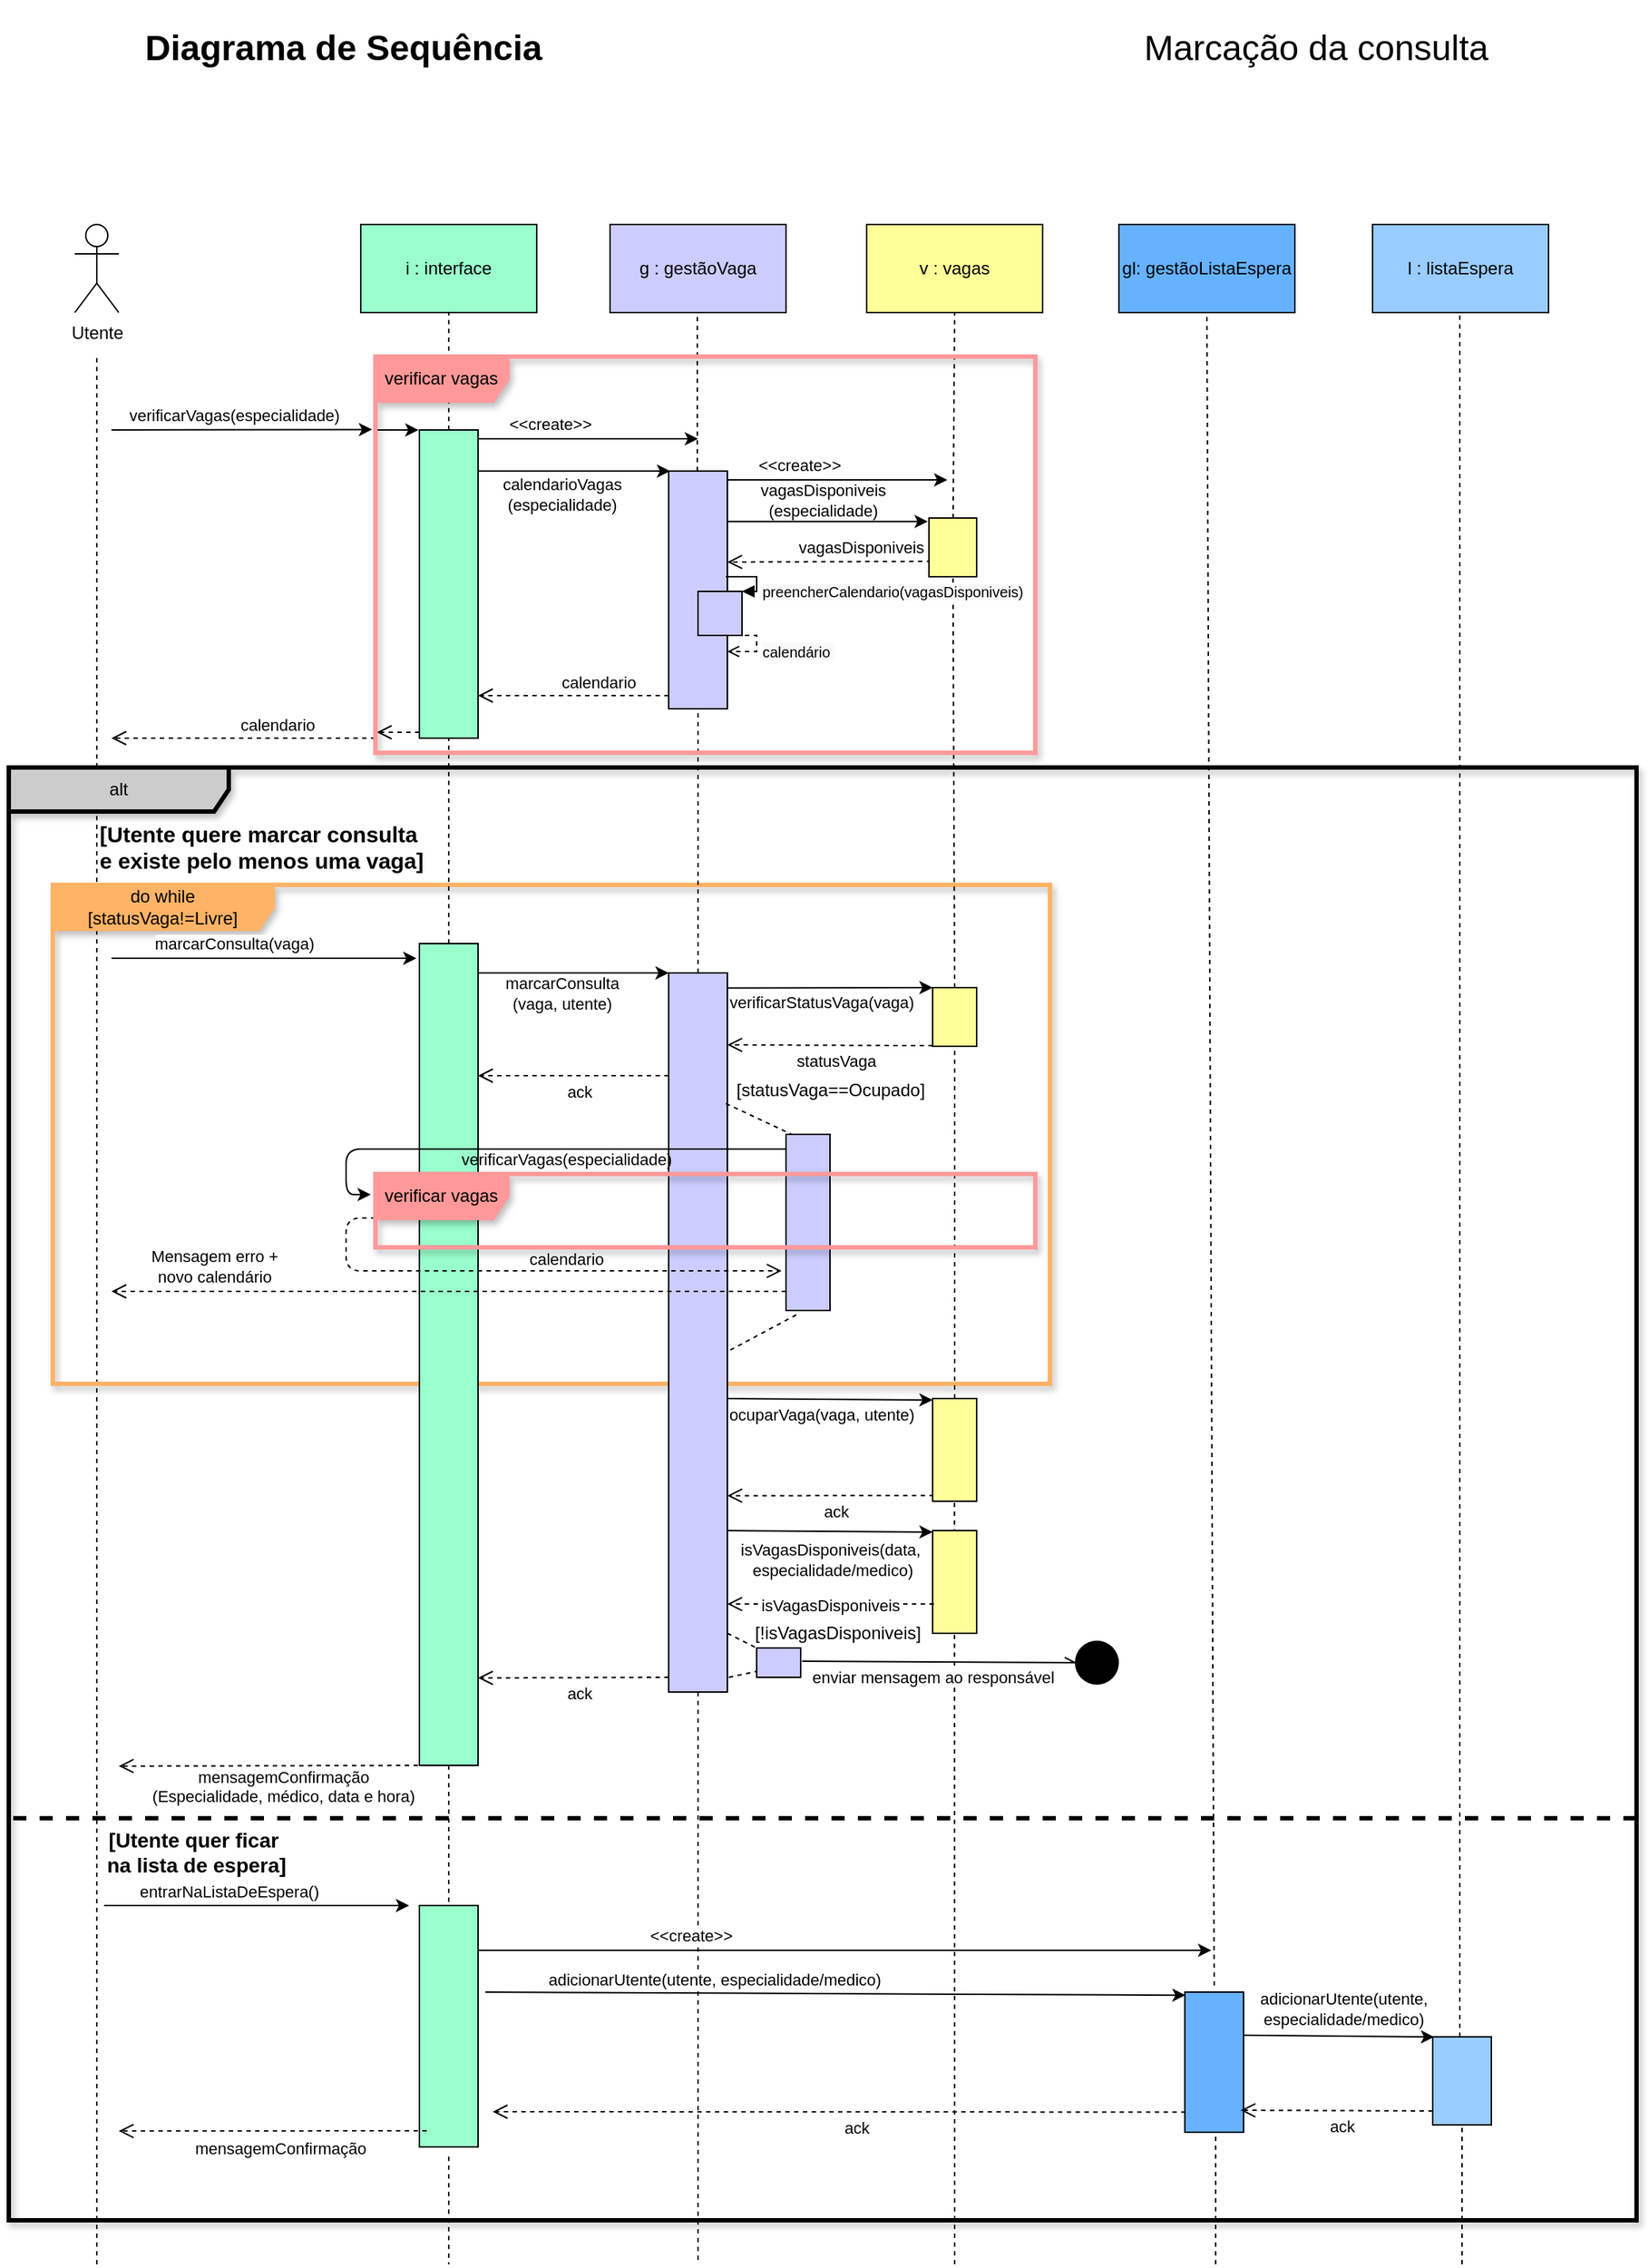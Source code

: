 <mxfile version="14.2.7" type="google"><diagram id="vN1vw33xEu35RX1wUXoC" name="Page-1"><mxGraphModel dx="868" dy="425" grid="1" gridSize="10" guides="1" tooltips="1" connect="1" arrows="1" fold="1" page="1" pageScale="1" pageWidth="1169" pageHeight="1654" math="0" shadow="0"><root><mxCell id="0"/><mxCell id="1" parent="0"/><mxCell id="idiGPf45BCZa7vGdppwN-7" value="" style="endArrow=none;dashed=1;html=1;" parent="1" edge="1"><mxGeometry width="50" height="50" relative="1" as="geometry"><mxPoint x="89" y="1600" as="sourcePoint"/><mxPoint x="89" y="300" as="targetPoint"/></mxGeometry></mxCell><mxCell id="idiGPf45BCZa7vGdppwN-3" value="alt&lt;br&gt;" style="shape=umlFrame;whiteSpace=wrap;html=1;width=150;height=30;strokeWidth=3;fillColor=#CCCCCC;shadow=1;" parent="1" vertex="1"><mxGeometry x="29" y="580" width="1110" height="990" as="geometry"/></mxCell><mxCell id="keW37SLNMPOeGoCwWkt--4" value="do while [statusVaga!=Livre]" style="shape=umlFrame;whiteSpace=wrap;html=1;width=150;height=30;strokeWidth=3;fillColor=#FFB366;strokeColor=#FFB366;shadow=1;" parent="1" vertex="1"><mxGeometry x="59" y="660" width="680" height="340" as="geometry"/></mxCell><mxCell id="UDaljoAohNbPDE7ZExzi-4" value="" style="endArrow=none;dashed=1;html=1;entryX=0.5;entryY=1;entryDx=0;entryDy=0;entryPerimeter=0;exitX=0.5;exitY=0;exitDx=0;exitDy=0;exitPerimeter=0;" parent="1" source="vzbmJocA6lJ-t-2-ID_y-26" target="Vd_24_t3rammypEubTkM-47" edge="1"><mxGeometry width="50" height="50" relative="1" as="geometry"><mxPoint x="684" y="740.16" as="sourcePoint"/><mxPoint x="682.847" y="540.16" as="targetPoint"/></mxGeometry></mxCell><mxCell id="SK1XBtVOcFE2fhHlzZhy-6" value="" style="endArrow=none;dashed=1;html=1;entryX=0.5;entryY=1;entryDx=0;entryDy=0;" parent="1" source="Vd_24_t3rammypEubTkM-41" target="Vd_24_t3rammypEubTkM-9" edge="1"><mxGeometry width="50" height="50" relative="1" as="geometry"><mxPoint x="329" y="760" as="sourcePoint"/><mxPoint x="249" y="270" as="targetPoint"/><Array as="points"/></mxGeometry></mxCell><mxCell id="Vd_24_t3rammypEubTkM-18" value="" style="endArrow=none;dashed=1;html=1;entryX=0.5;entryY=1;entryDx=0;entryDy=0;" parent="1" source="Vd_24_t3rammypEubTkM-45" target="Vd_24_t3rammypEubTkM-12" edge="1"><mxGeometry width="50" height="50" relative="1" as="geometry"><mxPoint x="499" y="750" as="sourcePoint"/><mxPoint x="418.5" y="270" as="targetPoint"/></mxGeometry></mxCell><mxCell id="vzbmJocA6lJ-t-2-ID_y-1" value="" style="endArrow=none;dashed=1;html=1;entryX=0.503;entryY=1.004;entryDx=0;entryDy=0;entryPerimeter=0;exitX=0.5;exitY=0.004;exitDx=0;exitDy=0;exitPerimeter=0;" parent="1" source="Vd_24_t3rammypEubTkM-47" target="Vd_24_t3rammypEubTkM-23" edge="1"><mxGeometry width="50" height="50" relative="1" as="geometry"><mxPoint x="769" y="630" as="sourcePoint"/><mxPoint x="839" y="510" as="targetPoint"/></mxGeometry></mxCell><mxCell id="SK1XBtVOcFE2fhHlzZhy-5" value="" style="endArrow=none;dashed=1;html=1;exitX=0.506;exitY=0.002;exitDx=0;exitDy=0;exitPerimeter=0;entryX=0.5;entryY=1;entryDx=0;entryDy=0;" parent="1" source="Vd_24_t3rammypEubTkM-23" target="Vd_24_t3rammypEubTkM-7" edge="1"><mxGeometry width="50" height="50" relative="1" as="geometry"><mxPoint x="668.5" y="742" as="sourcePoint"/><mxPoint x="709" y="280" as="targetPoint"/></mxGeometry></mxCell><mxCell id="SK1XBtVOcFE2fhHlzZhy-4" value="" style="endArrow=none;dashed=1;html=1;entryX=0.5;entryY=1;entryDx=0;entryDy=0;" parent="1" source="Vd_24_t3rammypEubTkM-12" edge="1"><mxGeometry width="50" height="50" relative="1" as="geometry"><mxPoint x="498.5" y="742" as="sourcePoint"/><mxPoint x="498.5" y="270" as="targetPoint"/></mxGeometry></mxCell><mxCell id="SK1XBtVOcFE2fhHlzZhy-2" value="" style="endArrow=none;dashed=1;html=1;entryX=0.5;entryY=1;entryDx=0;entryDy=0;exitX=0.5;exitY=0;exitDx=0;exitDy=0;exitPerimeter=0;" parent="1" source="Vd_24_t3rammypEubTkM-9" target="Vd_24_t3rammypEubTkM-3" edge="1"><mxGeometry width="50" height="50" relative="1" as="geometry"><mxPoint x="329" y="742" as="sourcePoint"/><mxPoint x="479" y="270" as="targetPoint"/><Array as="points"/></mxGeometry></mxCell><mxCell id="XP0uByVG4Mt8wOg__go--13" value="[!isVagasDisponiveis]" style="text;html=1;align=center;verticalAlign=middle;resizable=0;points=[];autosize=1;" parent="1" vertex="1"><mxGeometry x="529" y="1160" width="130" height="20" as="geometry"/></mxCell><mxCell id="Vd_24_t3rammypEubTkM-46" value="" style="endArrow=none;dashed=1;html=1;" parent="1" source="Vd_24_t3rammypEubTkM-45" edge="1"><mxGeometry width="50" height="50" relative="1" as="geometry"><mxPoint x="779" y="1021.667" as="sourcePoint"/><mxPoint x="499" y="1600" as="targetPoint"/></mxGeometry></mxCell><mxCell id="Vd_24_t3rammypEubTkM-42" value="" style="endArrow=none;dashed=1;html=1;exitX=0.5;exitY=1.04;exitDx=0;exitDy=0;exitPerimeter=0;" parent="1" source="UDaljoAohNbPDE7ZExzi-18" edge="1"><mxGeometry width="50" height="50" relative="1" as="geometry"><mxPoint x="329" y="660" as="sourcePoint"/><mxPoint x="329" y="1600" as="targetPoint"/><Array as="points"/></mxGeometry></mxCell><mxCell id="Vd_24_t3rammypEubTkM-48" value="" style="endArrow=none;dashed=1;html=1;entryX=0.5;entryY=1;entryDx=0;entryDy=0;" parent="1" target="Vd_24_t3rammypEubTkM-47" edge="1"><mxGeometry width="50" height="50" relative="1" as="geometry"><mxPoint x="674" y="740" as="sourcePoint"/><mxPoint x="668.5" y="-180" as="targetPoint"/></mxGeometry></mxCell><mxCell id="Vd_24_t3rammypEubTkM-2" value="g : gestãoVaga" style="rounded=0;whiteSpace=wrap;html=1;fillColor=#CCCCFF;" parent="1" vertex="1"><mxGeometry x="439" y="210" width="120" height="60" as="geometry"/></mxCell><mxCell id="Vd_24_t3rammypEubTkM-3" value="i : interface" style="rounded=0;whiteSpace=wrap;html=1;fillColor=#99FFCC;" parent="1" vertex="1"><mxGeometry x="269" y="210" width="120" height="60" as="geometry"/></mxCell><mxCell id="Vd_24_t3rammypEubTkM-4" value="Utente" style="shape=umlActor;verticalLabelPosition=bottom;verticalAlign=top;html=1;outlineConnect=0;" parent="1" vertex="1"><mxGeometry x="74" y="210" width="30" height="60" as="geometry"/></mxCell><mxCell id="Vd_24_t3rammypEubTkM-7" value="v : vagas" style="rounded=0;whiteSpace=wrap;html=1;fillColor=#FFFF99;" parent="1" vertex="1"><mxGeometry x="614" y="210" width="120" height="60" as="geometry"/></mxCell><mxCell id="Vd_24_t3rammypEubTkM-8" value="" style="endArrow=classic;html=1;entryX=-0.005;entryY=0.184;entryDx=0;entryDy=0;entryPerimeter=0;" parent="1" target="vzbmJocA6lJ-t-2-ID_y-8" edge="1"><mxGeometry width="50" height="50" relative="1" as="geometry"><mxPoint x="99" y="350" as="sourcePoint"/><mxPoint x="279" y="350" as="targetPoint"/></mxGeometry></mxCell><mxCell id="Vd_24_t3rammypEubTkM-10" value="verificarVagas(especialidade)&amp;nbsp;" style="edgeLabel;html=1;align=center;verticalAlign=middle;resizable=0;points=[];" parent="Vd_24_t3rammypEubTkM-8" vertex="1" connectable="0"><mxGeometry x="-0.45" y="-2" relative="1" as="geometry"><mxPoint x="36" y="-12" as="offset"/></mxGeometry></mxCell><mxCell id="Vd_24_t3rammypEubTkM-9" value="" style="html=1;points=[];perimeter=orthogonalPerimeter;fillColor=#99FFCC;" parent="1" vertex="1"><mxGeometry x="309" y="350" width="40" height="210" as="geometry"/></mxCell><mxCell id="Vd_24_t3rammypEubTkM-16" value="" style="endArrow=classic;html=1;" parent="1" edge="1"><mxGeometry width="50" height="50" relative="1" as="geometry"><mxPoint x="349" y="356" as="sourcePoint"/><mxPoint x="499" y="356" as="targetPoint"/><Array as="points"/></mxGeometry></mxCell><mxCell id="Vd_24_t3rammypEubTkM-17" value="&amp;lt;&amp;lt;create&amp;gt;&amp;gt;" style="edgeLabel;html=1;align=center;verticalAlign=middle;resizable=0;points=[];" parent="Vd_24_t3rammypEubTkM-16" vertex="1" connectable="0"><mxGeometry x="-0.45" y="-2" relative="1" as="geometry"><mxPoint x="7" y="-12" as="offset"/></mxGeometry></mxCell><mxCell id="Vd_24_t3rammypEubTkM-12" value="" style="html=1;points=[];perimeter=orthogonalPerimeter;fillColor=#CCCCFF;" parent="1" vertex="1"><mxGeometry x="479" y="378" width="40" height="162" as="geometry"/></mxCell><mxCell id="Vd_24_t3rammypEubTkM-19" value="" style="endArrow=classic;html=1;" parent="1" edge="1"><mxGeometry width="50" height="50" relative="1" as="geometry"><mxPoint x="519" y="384" as="sourcePoint"/><mxPoint x="669" y="384" as="targetPoint"/><Array as="points"/></mxGeometry></mxCell><mxCell id="Vd_24_t3rammypEubTkM-20" value="&amp;lt;&amp;lt;create&amp;gt;&amp;gt;" style="edgeLabel;html=1;align=center;verticalAlign=middle;resizable=0;points=[];" parent="Vd_24_t3rammypEubTkM-19" vertex="1" connectable="0"><mxGeometry x="-0.45" y="-2" relative="1" as="geometry"><mxPoint x="7" y="-12" as="offset"/></mxGeometry></mxCell><mxCell id="Vd_24_t3rammypEubTkM-21" value="" style="endArrow=classic;html=1;entryX=0.5;entryY=0;entryDx=0;entryDy=0;entryPerimeter=0;" parent="1" edge="1"><mxGeometry width="50" height="50" relative="1" as="geometry"><mxPoint x="349" y="378" as="sourcePoint"/><mxPoint x="480" y="378" as="targetPoint"/><Array as="points"/></mxGeometry></mxCell><mxCell id="Vd_24_t3rammypEubTkM-22" value="calendarioVagas&lt;br&gt;(especialidade)" style="edgeLabel;html=1;align=center;verticalAlign=middle;resizable=0;points=[];" parent="Vd_24_t3rammypEubTkM-21" vertex="1" connectable="0"><mxGeometry x="0.437" y="1" relative="1" as="geometry"><mxPoint x="-37" y="17" as="offset"/></mxGeometry></mxCell><mxCell id="Vd_24_t3rammypEubTkM-24" value="" style="endArrow=classic;html=1;entryX=-0.026;entryY=0.06;entryDx=0;entryDy=0;entryPerimeter=0;" parent="1" source="Vd_24_t3rammypEubTkM-12" target="Vd_24_t3rammypEubTkM-23" edge="1"><mxGeometry width="50" height="50" relative="1" as="geometry"><mxPoint x="529" y="410" as="sourcePoint"/><mxPoint x="664" y="410" as="targetPoint"/><Array as="points"/></mxGeometry></mxCell><mxCell id="Vd_24_t3rammypEubTkM-25" value="vagasDisponiveis&lt;br&gt;(especialidade)" style="edgeLabel;html=1;align=center;verticalAlign=middle;resizable=0;points=[];labelBackgroundColor=none;" parent="Vd_24_t3rammypEubTkM-24" vertex="1" connectable="0"><mxGeometry x="0.437" y="1" relative="1" as="geometry"><mxPoint x="-33" y="-13.4" as="offset"/></mxGeometry></mxCell><mxCell id="Vd_24_t3rammypEubTkM-26" value="" style="html=1;verticalAlign=bottom;endArrow=open;dashed=1;endSize=8;" parent="1" edge="1"><mxGeometry relative="1" as="geometry"><mxPoint x="664" y="439.5" as="sourcePoint"/><mxPoint x="519" y="440" as="targetPoint"/></mxGeometry></mxCell><mxCell id="Vd_24_t3rammypEubTkM-27" value="vagasDisponiveis" style="edgeLabel;html=1;align=center;verticalAlign=middle;resizable=0;points=[];" parent="Vd_24_t3rammypEubTkM-26" vertex="1" connectable="0"><mxGeometry x="-0.253" y="1" relative="1" as="geometry"><mxPoint y="-10.69" as="offset"/></mxGeometry></mxCell><mxCell id="Vd_24_t3rammypEubTkM-32" value="" style="html=1;points=[];perimeter=orthogonalPerimeter;fillColor=#CCCCFF;" parent="1" vertex="1"><mxGeometry x="499" y="460" width="30" height="30" as="geometry"/></mxCell><mxCell id="Vd_24_t3rammypEubTkM-33" value="&lt;span style=&quot;font-size: 10px ; text-align: center ; background-color: rgb(248 , 249 , 250)&quot;&gt;preencherCalendario(vagasDisponiveis)&lt;/span&gt;" style="edgeStyle=orthogonalEdgeStyle;html=1;align=left;spacingLeft=2;endArrow=block;rounded=0;entryX=1;entryY=0;" parent="1" target="Vd_24_t3rammypEubTkM-32" edge="1"><mxGeometry x="0.512" relative="1" as="geometry"><mxPoint x="518" y="450" as="sourcePoint"/><Array as="points"><mxPoint x="539" y="450"/><mxPoint x="539" y="460"/></Array><mxPoint as="offset"/></mxGeometry></mxCell><mxCell id="Vd_24_t3rammypEubTkM-34" value="" style="html=1;verticalAlign=bottom;endArrow=open;dashed=1;endSize=8;" parent="1" edge="1"><mxGeometry relative="1" as="geometry"><mxPoint x="479" y="531" as="sourcePoint"/><mxPoint x="349" y="531" as="targetPoint"/></mxGeometry></mxCell><mxCell id="Vd_24_t3rammypEubTkM-35" value="calendario" style="edgeLabel;html=1;align=center;verticalAlign=middle;resizable=0;points=[];" parent="Vd_24_t3rammypEubTkM-34" vertex="1" connectable="0"><mxGeometry x="-0.253" y="1" relative="1" as="geometry"><mxPoint y="-10.69" as="offset"/></mxGeometry></mxCell><mxCell id="Vd_24_t3rammypEubTkM-37" value="" style="html=1;verticalAlign=bottom;endArrow=open;dashed=1;endSize=8;" parent="1" edge="1"><mxGeometry relative="1" as="geometry"><mxPoint x="279" y="560" as="sourcePoint"/><mxPoint x="99" y="560" as="targetPoint"/></mxGeometry></mxCell><mxCell id="Vd_24_t3rammypEubTkM-38" value="calendario" style="edgeLabel;html=1;align=center;verticalAlign=middle;resizable=0;points=[];" parent="Vd_24_t3rammypEubTkM-37" vertex="1" connectable="0"><mxGeometry x="-0.253" y="1" relative="1" as="geometry"><mxPoint y="-10.69" as="offset"/></mxGeometry></mxCell><mxCell id="Vd_24_t3rammypEubTkM-39" value="" style="endArrow=classic;html=1;" parent="1" edge="1"><mxGeometry width="50" height="50" relative="1" as="geometry"><mxPoint x="99" y="710" as="sourcePoint"/><mxPoint x="307" y="710" as="targetPoint"/></mxGeometry></mxCell><mxCell id="Vd_24_t3rammypEubTkM-40" value="marcarConsulta(vaga)&amp;nbsp;" style="edgeLabel;html=1;align=center;verticalAlign=middle;resizable=0;points=[];" parent="Vd_24_t3rammypEubTkM-39" vertex="1" connectable="0"><mxGeometry x="-0.45" y="-2" relative="1" as="geometry"><mxPoint x="28" y="-12" as="offset"/></mxGeometry></mxCell><mxCell id="Vd_24_t3rammypEubTkM-41" value="" style="html=1;points=[];perimeter=orthogonalPerimeter;fillColor=#99FFCC;" parent="1" vertex="1"><mxGeometry x="309" y="700" width="40" height="560" as="geometry"/></mxCell><mxCell id="Vd_24_t3rammypEubTkM-43" value="" style="endArrow=classic;html=1;exitX=1;exitY=0.136;exitDx=0;exitDy=0;exitPerimeter=0;" parent="1" edge="1"><mxGeometry width="50" height="50" relative="1" as="geometry"><mxPoint x="349" y="720" as="sourcePoint"/><mxPoint x="479" y="720" as="targetPoint"/><Array as="points"/></mxGeometry></mxCell><mxCell id="Vd_24_t3rammypEubTkM-44" value="marcarConsulta&lt;br&gt;(vaga, utente)" style="edgeLabel;html=1;align=center;verticalAlign=middle;resizable=0;points=[];labelBackgroundColor=none;" parent="Vd_24_t3rammypEubTkM-43" vertex="1" connectable="0"><mxGeometry x="0.437" y="1" relative="1" as="geometry"><mxPoint x="-37" y="15" as="offset"/></mxGeometry></mxCell><mxCell id="Vd_24_t3rammypEubTkM-45" value="" style="html=1;points=[];perimeter=orthogonalPerimeter;fillColor=#CCCCFF;" parent="1" vertex="1"><mxGeometry x="479" y="720" width="40" height="490" as="geometry"/></mxCell><mxCell id="Vd_24_t3rammypEubTkM-47" value="" style="html=1;points=[];perimeter=orthogonalPerimeter;fillColor=#FFFF99;" parent="1" vertex="1"><mxGeometry x="659" y="730" width="30" height="40" as="geometry"/></mxCell><mxCell id="Vd_24_t3rammypEubTkM-49" value="" style="endArrow=classic;html=1;" parent="1" edge="1"><mxGeometry width="50" height="50" relative="1" as="geometry"><mxPoint x="519" y="1010" as="sourcePoint"/><mxPoint x="659" y="1011" as="targetPoint"/><Array as="points"/></mxGeometry></mxCell><mxCell id="Vd_24_t3rammypEubTkM-50" value="ocuparVaga(vaga, utente)" style="edgeLabel;html=1;align=center;verticalAlign=middle;resizable=0;points=[];" parent="Vd_24_t3rammypEubTkM-49" vertex="1" connectable="0"><mxGeometry x="0.437" y="1" relative="1" as="geometry"><mxPoint x="-37" y="11" as="offset"/></mxGeometry></mxCell><mxCell id="Vd_24_t3rammypEubTkM-51" value="ack" style="html=1;verticalAlign=bottom;endArrow=open;dashed=1;endSize=8;entryX=1;entryY=0.843;entryDx=0;entryDy=0;entryPerimeter=0;exitX=0.028;exitY=0.945;exitDx=0;exitDy=0;exitPerimeter=0;" parent="1" source="vzbmJocA6lJ-t-2-ID_y-26" edge="1"><mxGeometry x="-0.052" y="20" relative="1" as="geometry"><mxPoint x="649" y="1076" as="sourcePoint"/><mxPoint x="519" y="1076.21" as="targetPoint"/><mxPoint as="offset"/></mxGeometry></mxCell><mxCell id="Vd_24_t3rammypEubTkM-52" value="ack" style="html=1;verticalAlign=bottom;endArrow=open;dashed=1;endSize=8;" parent="1" edge="1"><mxGeometry x="-0.052" y="20" relative="1" as="geometry"><mxPoint x="479" y="790" as="sourcePoint"/><mxPoint x="349" y="790" as="targetPoint"/><mxPoint as="offset"/></mxGeometry></mxCell><mxCell id="Vd_24_t3rammypEubTkM-53" value="mensagemConfirmação&lt;br&gt;(Especialidade, médico, data e hora)" style="html=1;verticalAlign=bottom;endArrow=open;dashed=1;endSize=8;exitX=0;exitY=0.929;exitDx=0;exitDy=0;exitPerimeter=0;" parent="1" edge="1"><mxGeometry x="-0.067" y="30" relative="1" as="geometry"><mxPoint x="314" y="1260" as="sourcePoint"/><mxPoint x="104" y="1260.5" as="targetPoint"/><mxPoint as="offset"/></mxGeometry></mxCell><mxCell id="Vd_24_t3rammypEubTkM-54" value="" style="endArrow=classic;html=1;exitX=1.004;exitY=0.021;exitDx=0;exitDy=0;exitPerimeter=0;strokeWidth=1;" parent="1" source="Vd_24_t3rammypEubTkM-45" edge="1"><mxGeometry width="50" height="50" relative="1" as="geometry"><mxPoint x="529" y="741" as="sourcePoint"/><mxPoint x="659" y="730" as="targetPoint"/><Array as="points"/></mxGeometry></mxCell><mxCell id="Vd_24_t3rammypEubTkM-55" value="verificarStatusVaga(vaga)" style="edgeLabel;html=1;align=center;verticalAlign=middle;resizable=0;points=[];" parent="Vd_24_t3rammypEubTkM-54" vertex="1" connectable="0"><mxGeometry x="0.437" y="1" relative="1" as="geometry"><mxPoint x="-37" y="11" as="offset"/></mxGeometry></mxCell><mxCell id="Vd_24_t3rammypEubTkM-56" value="statusVaga" style="html=1;verticalAlign=bottom;endArrow=open;dashed=1;endSize=8;exitX=0.005;exitY=0.989;exitDx=0;exitDy=0;exitPerimeter=0;" parent="1" source="Vd_24_t3rammypEubTkM-47" edge="1"><mxGeometry x="-0.052" y="20" relative="1" as="geometry"><mxPoint x="664" y="769.41" as="sourcePoint"/><mxPoint x="519" y="769" as="targetPoint"/><mxPoint as="offset"/></mxGeometry></mxCell><mxCell id="Vd_24_t3rammypEubTkM-23" value="" style="html=1;points=[];perimeter=orthogonalPerimeter;fillColor=#FFFF99;" parent="1" vertex="1"><mxGeometry x="656.5" y="410" width="32.5" height="40" as="geometry"/></mxCell><mxCell id="vzbmJocA6lJ-t-2-ID_y-2" value="" style="endArrow=none;dashed=1;html=1;exitX=-0.007;exitY=0.95;exitDx=0;exitDy=0;exitPerimeter=0;entryX=0.398;entryY=0.031;entryDx=0;entryDy=0;entryPerimeter=0;" parent="1" source="vzbmJocA6lJ-t-2-ID_y-3" target="vzbmJocA6lJ-t-2-ID_y-4" edge="1"><mxGeometry width="50" height="50" relative="1" as="geometry"><mxPoint x="309" y="950" as="sourcePoint"/><mxPoint x="539" y="820" as="targetPoint"/></mxGeometry></mxCell><mxCell id="vzbmJocA6lJ-t-2-ID_y-3" value="[statusVaga==Ocupado]" style="text;html=1;align=center;verticalAlign=middle;resizable=0;points=[];autosize=1;" parent="1" vertex="1"><mxGeometry x="519" y="790" width="140" height="20" as="geometry"/></mxCell><mxCell id="vzbmJocA6lJ-t-2-ID_y-4" value="" style="html=1;points=[];perimeter=orthogonalPerimeter;fillColor=#CCCCFF;" parent="1" vertex="1"><mxGeometry x="559" y="830" width="30" height="120" as="geometry"/></mxCell><mxCell id="vzbmJocA6lJ-t-2-ID_y-7" value="" style="endArrow=none;html=1;entryX=0.033;entryY=0.243;entryDx=0;entryDy=0;entryPerimeter=0;startArrow=classic;startFill=1;exitX=-0.007;exitY=0.28;exitDx=0;exitDy=0;exitPerimeter=0;" parent="1" source="keW37SLNMPOeGoCwWkt--2" edge="1"><mxGeometry width="50" height="50" relative="1" as="geometry"><mxPoint x="259" y="867" as="sourcePoint"/><mxPoint x="559" y="840.04" as="targetPoint"/><Array as="points"><mxPoint x="259" y="871"/><mxPoint x="259" y="840"/></Array></mxGeometry></mxCell><mxCell id="vzbmJocA6lJ-t-2-ID_y-10" value="verificarVagas(especialidade)" style="edgeLabel;html=1;align=center;verticalAlign=middle;resizable=0;points=[];labelBackgroundColor=none;" parent="vzbmJocA6lJ-t-2-ID_y-7" vertex="1" connectable="0"><mxGeometry x="-0.604" relative="1" as="geometry"><mxPoint x="128.8" y="7" as="offset"/></mxGeometry></mxCell><mxCell id="vzbmJocA6lJ-t-2-ID_y-26" value="" style="html=1;points=[];perimeter=orthogonalPerimeter;fillColor=#FFFF99;" parent="1" vertex="1"><mxGeometry x="659" y="1010" width="30" height="70" as="geometry"/></mxCell><mxCell id="vzbmJocA6lJ-t-2-ID_y-27" value="" style="endArrow=none;dashed=1;html=1;exitX=1.05;exitY=0.617;exitDx=0;exitDy=0;exitPerimeter=0;entryX=0.233;entryY=1.025;entryDx=0;entryDy=0;entryPerimeter=0;" parent="1" target="vzbmJocA6lJ-t-2-ID_y-4" edge="1"><mxGeometry width="50" height="50" relative="1" as="geometry"><mxPoint x="521" y="976.99" as="sourcePoint"/><mxPoint x="568" y="947" as="targetPoint"/></mxGeometry></mxCell><mxCell id="vzbmJocA6lJ-t-2-ID_y-28" value="" style="html=1;verticalAlign=bottom;endArrow=open;dashed=1;endSize=8;entryX=-0.1;entryY=0.829;entryDx=0;entryDy=0;entryPerimeter=0;" parent="1" edge="1"><mxGeometry relative="1" as="geometry"><mxPoint x="279" y="887" as="sourcePoint"/><mxPoint x="556" y="923.06" as="targetPoint"/><Array as="points"><mxPoint x="259" y="887"/><mxPoint x="259" y="923"/></Array></mxGeometry></mxCell><mxCell id="vzbmJocA6lJ-t-2-ID_y-29" value="calendario" style="edgeLabel;html=1;align=center;verticalAlign=middle;resizable=0;points=[];labelBackgroundColor=none;" parent="vzbmJocA6lJ-t-2-ID_y-28" vertex="1" connectable="0"><mxGeometry x="-0.253" y="1" relative="1" as="geometry"><mxPoint x="74.1" y="-7.69" as="offset"/></mxGeometry></mxCell><mxCell id="keW37SLNMPOeGoCwWkt--2" value="verificar vagas" style="shape=umlFrame;whiteSpace=wrap;html=1;width=90;height=30;fillColor=#FF9999;strokeColor=#FF9999;strokeWidth=3;shadow=1;" parent="1" vertex="1"><mxGeometry x="279" y="857" width="450" height="50" as="geometry"/></mxCell><mxCell id="keW37SLNMPOeGoCwWkt--11" value="" style="html=1;verticalAlign=bottom;endArrow=open;dashed=1;endSize=8;exitX=0;exitY=0.929;exitDx=0;exitDy=0;exitPerimeter=0;" parent="1" edge="1"><mxGeometry relative="1" as="geometry"><mxPoint x="559" y="937.06" as="sourcePoint"/><mxPoint x="99" y="937" as="targetPoint"/></mxGeometry></mxCell><mxCell id="keW37SLNMPOeGoCwWkt--12" value="Mensagem erro + &lt;br&gt;novo calendário" style="edgeLabel;html=1;align=center;verticalAlign=middle;resizable=0;points=[];" parent="keW37SLNMPOeGoCwWkt--11" connectable="0" vertex="1"><mxGeometry x="-0.253" y="1" relative="1" as="geometry"><mxPoint x="-218" y="-18.04" as="offset"/></mxGeometry></mxCell><mxCell id="vzbmJocA6lJ-t-2-ID_y-30" value="ack" style="html=1;verticalAlign=bottom;endArrow=open;dashed=1;endSize=8;entryX=1;entryY=0.843;entryDx=0;entryDy=0;entryPerimeter=0;" parent="1" edge="1"><mxGeometry x="-0.052" y="20" relative="1" as="geometry"><mxPoint x="479" y="1200" as="sourcePoint"/><mxPoint x="349" y="1200.41" as="targetPoint"/><mxPoint as="offset"/></mxGeometry></mxCell><mxCell id="keW37SLNMPOeGoCwWkt--19" value="&lt;span style=&quot;text-align: center ; background-color: rgb(248 , 249 , 250)&quot;&gt;&lt;span style=&quot;font-size: 10px&quot;&gt;calendário&amp;nbsp;&lt;/span&gt;&lt;/span&gt;" style="edgeStyle=orthogonalEdgeStyle;html=1;align=left;spacingLeft=2;endArrow=open;rounded=0;entryX=1;entryY=0.759;exitX=1.067;exitY=1;exitDx=0;exitDy=0;exitPerimeter=0;entryDx=0;entryDy=0;entryPerimeter=0;dashed=1;endFill=0;" parent="1" source="Vd_24_t3rammypEubTkM-32" target="Vd_24_t3rammypEubTkM-12" edge="1"><mxGeometry x="-0.028" relative="1" as="geometry"><mxPoint x="538" y="470" as="sourcePoint"/><Array as="points"><mxPoint x="539" y="490"/><mxPoint x="539" y="501"/></Array><mxPoint x="549" y="480" as="targetPoint"/><mxPoint as="offset"/></mxGeometry></mxCell><mxCell id="UDaljoAohNbPDE7ZExzi-1" value="" style="endArrow=classic;html=1;entryX=-0.016;entryY=0;entryDx=0;entryDy=0;entryPerimeter=0;" parent="1" target="Vd_24_t3rammypEubTkM-9" edge="1"><mxGeometry width="50" height="50" relative="1" as="geometry"><mxPoint x="279" y="350" as="sourcePoint"/><mxPoint x="289" y="400" as="targetPoint"/></mxGeometry></mxCell><mxCell id="UDaljoAohNbPDE7ZExzi-5" value="" style="endArrow=none;dashed=1;html=1;entryX=0.495;entryY=0.997;entryDx=0;entryDy=0;entryPerimeter=0;" parent="1" target="vzbmJocA6lJ-t-2-ID_y-26" edge="1"><mxGeometry width="50" height="50" relative="1" as="geometry"><mxPoint x="674" y="1600" as="sourcePoint"/><mxPoint x="684" y="700" as="targetPoint"/></mxGeometry></mxCell><mxCell id="UDaljoAohNbPDE7ZExzi-7" value="" style="html=1;verticalAlign=bottom;endArrow=open;dashed=1;endSize=8;" parent="1" edge="1"><mxGeometry relative="1" as="geometry"><mxPoint x="309" y="556" as="sourcePoint"/><mxPoint x="280" y="556" as="targetPoint"/></mxGeometry></mxCell><mxCell id="UDaljoAohNbPDE7ZExzi-9" value="&lt;span style=&quot;color: rgb(0 , 0 , 0) ; font-family: &amp;#34;helvetica&amp;#34; ; font-style: normal ; letter-spacing: normal ; text-align: center ; text-indent: 0px ; text-transform: none ; word-spacing: 0px ; background-color: rgb(255 , 255 , 255) ; display: inline ; float: none ; font-size: 15px&quot;&gt;&lt;b&gt;[Utente quere marcar consulta&lt;br&gt;e existe pelo menos uma vaga]&lt;/b&gt;&lt;/span&gt;" style="text;whiteSpace=wrap;html=1;" parent="1" vertex="1"><mxGeometry x="89" y="610" width="230" height="30" as="geometry"/></mxCell><mxCell id="UDaljoAohNbPDE7ZExzi-12" value="" style="endArrow=none;dashed=1;html=1;strokeWidth=3;" parent="1" edge="1"><mxGeometry width="50" height="50" relative="1" as="geometry"><mxPoint x="1139" y="1296" as="sourcePoint"/><mxPoint x="29" y="1296" as="targetPoint"/><Array as="points"/></mxGeometry></mxCell><mxCell id="UDaljoAohNbPDE7ZExzi-15" value="&lt;div style=&quot;text-align: center ; font-size: 14px&quot;&gt;&lt;font face=&quot;helvetica&quot; style=&quot;font-size: 14px&quot;&gt;&lt;span style=&quot;background-color: rgb(255 , 255 , 255)&quot;&gt;&lt;b&gt;[Utente quer ficar&amp;nbsp;&lt;/b&gt;&lt;/span&gt;&lt;/font&gt;&lt;/div&gt;&lt;div style=&quot;text-align: center ; font-size: 14px&quot;&gt;&lt;font style=&quot;font-size: 14px&quot;&gt;&lt;b&gt;&lt;font face=&quot;helvetica&quot; style=&quot;font-size: 14px&quot;&gt;&lt;span style=&quot;background-color: rgb(255 , 255 , 255)&quot;&gt;na&amp;nbsp;&lt;/span&gt;&lt;/font&gt;&lt;span style=&quot;background-color: rgb(255 , 255 , 255) ; font-family: &amp;#34;helvetica&amp;#34;&quot;&gt;lista de espera]&lt;/span&gt;&lt;/b&gt;&lt;/font&gt;&lt;/div&gt;" style="text;whiteSpace=wrap;html=1;" parent="1" vertex="1"><mxGeometry x="94" y="1295.5" width="230" height="30" as="geometry"/></mxCell><mxCell id="UDaljoAohNbPDE7ZExzi-16" value="" style="endArrow=classic;html=1;" parent="1" edge="1"><mxGeometry width="50" height="50" relative="1" as="geometry"><mxPoint x="94" y="1355.5" as="sourcePoint"/><mxPoint x="302" y="1355.5" as="targetPoint"/></mxGeometry></mxCell><mxCell id="UDaljoAohNbPDE7ZExzi-17" value="entrarNaListaDeEspera()" style="edgeLabel;html=1;align=center;verticalAlign=middle;resizable=0;points=[];" parent="UDaljoAohNbPDE7ZExzi-16" vertex="1" connectable="0"><mxGeometry x="-0.45" y="-2" relative="1" as="geometry"><mxPoint x="28" y="-12" as="offset"/></mxGeometry></mxCell><mxCell id="UDaljoAohNbPDE7ZExzi-18" value="" style="html=1;points=[];perimeter=orthogonalPerimeter;fillColor=#99FFCC;" parent="1" vertex="1"><mxGeometry x="309" y="1355.5" width="40" height="164.5" as="geometry"/></mxCell><mxCell id="UDaljoAohNbPDE7ZExzi-19" value="" style="endArrow=none;dashed=1;html=1;exitX=0.5;exitY=1;exitDx=0;exitDy=0;exitPerimeter=0;" parent="1" source="Vd_24_t3rammypEubTkM-41" edge="1"><mxGeometry width="50" height="50" relative="1" as="geometry"><mxPoint x="334" y="1265.93" as="sourcePoint"/><mxPoint x="329" y="1356" as="targetPoint"/><Array as="points"/></mxGeometry></mxCell><mxCell id="UDaljoAohNbPDE7ZExzi-24" value="" style="html=1;points=[];perimeter=orthogonalPerimeter;fillColor=#66B2FF;" parent="1" vertex="1"><mxGeometry x="831" y="1414.5" width="40" height="95.5" as="geometry"/></mxCell><mxCell id="UDaljoAohNbPDE7ZExzi-25" value="" style="endArrow=classic;html=1;" parent="1" source="UDaljoAohNbPDE7ZExzi-18" edge="1"><mxGeometry width="50" height="50" relative="1" as="geometry"><mxPoint x="354" y="1385.5" as="sourcePoint"/><mxPoint x="849" y="1386" as="targetPoint"/><Array as="points"/></mxGeometry></mxCell><mxCell id="UDaljoAohNbPDE7ZExzi-26" value="&amp;lt;&amp;lt;create&amp;gt;&amp;gt;" style="edgeLabel;html=1;align=center;verticalAlign=middle;resizable=0;points=[];" parent="UDaljoAohNbPDE7ZExzi-25" vertex="1" connectable="0"><mxGeometry x="-0.45" y="-2" relative="1" as="geometry"><mxPoint x="7" y="-12" as="offset"/></mxGeometry></mxCell><mxCell id="UDaljoAohNbPDE7ZExzi-27" value="" style="endArrow=classic;html=1;entryX=0.012;entryY=0.022;entryDx=0;entryDy=0;entryPerimeter=0;" parent="1" target="UDaljoAohNbPDE7ZExzi-24" edge="1"><mxGeometry width="50" height="50" relative="1" as="geometry"><mxPoint x="354" y="1414.5" as="sourcePoint"/><mxPoint x="484" y="1414.5" as="targetPoint"/><Array as="points"/></mxGeometry></mxCell><mxCell id="UDaljoAohNbPDE7ZExzi-28" value="adicionarUtente(utente, especialidade/medico)" style="edgeLabel;html=1;align=center;verticalAlign=middle;resizable=0;points=[];" parent="UDaljoAohNbPDE7ZExzi-27" vertex="1" connectable="0"><mxGeometry x="-0.45" y="-2" relative="1" as="geometry"><mxPoint x="24.17" y="-11" as="offset"/></mxGeometry></mxCell><mxCell id="UDaljoAohNbPDE7ZExzi-29" value="ack" style="html=1;verticalAlign=bottom;endArrow=open;dashed=1;endSize=8;exitX=0.012;exitY=0.856;exitDx=0;exitDy=0;exitPerimeter=0;" parent="1" source="UDaljoAohNbPDE7ZExzi-24" edge="1"><mxGeometry x="-0.052" y="20" relative="1" as="geometry"><mxPoint x="484" y="1465.5" as="sourcePoint"/><mxPoint x="359" y="1496" as="targetPoint"/><mxPoint as="offset"/></mxGeometry></mxCell><mxCell id="UDaljoAohNbPDE7ZExzi-30" value="mensagemConfirmação" style="html=1;verticalAlign=bottom;endArrow=open;dashed=1;endSize=8;" parent="1" edge="1"><mxGeometry x="-0.047" y="21" relative="1" as="geometry"><mxPoint x="314" y="1509" as="sourcePoint"/><mxPoint x="104" y="1509.17" as="targetPoint"/><mxPoint as="offset"/></mxGeometry></mxCell><mxCell id="UDaljoAohNbPDE7ZExzi-31" value="" style="endArrow=none;dashed=1;html=1;entryX=0.525;entryY=1;entryDx=0;entryDy=0;entryPerimeter=0;" parent="1" target="UDaljoAohNbPDE7ZExzi-24" edge="1"><mxGeometry width="50" height="50" relative="1" as="geometry"><mxPoint x="852" y="1600" as="sourcePoint"/><mxPoint x="851" y="1530" as="targetPoint"/></mxGeometry></mxCell><mxCell id="2JtT1uJAso0yRRqIWtF_-1" value="l : listaEspera" style="rounded=0;whiteSpace=wrap;html=1;fillColor=#99CCFF;" parent="1" vertex="1"><mxGeometry x="959" y="210" width="120" height="60" as="geometry"/></mxCell><mxCell id="2JtT1uJAso0yRRqIWtF_-2" value="" style="endArrow=none;dashed=1;html=1;entryX=0.5;entryY=1;entryDx=0;entryDy=0;" parent="1" target="2JtT1uJAso0yRRqIWtF_-3" edge="1"><mxGeometry width="50" height="50" relative="1" as="geometry"><mxPoint x="851" y="1410" as="sourcePoint"/><mxPoint x="846.53" y="269.92" as="targetPoint"/></mxGeometry></mxCell><mxCell id="2JtT1uJAso0yRRqIWtF_-3" value="gl: gestãoListaEspera" style="rounded=0;whiteSpace=wrap;html=1;fillColor=#66B2FF;" parent="1" vertex="1"><mxGeometry x="786" y="210" width="120" height="60" as="geometry"/></mxCell><mxCell id="2JtT1uJAso0yRRqIWtF_-4" value="" style="endArrow=none;dashed=1;html=1;entryX=0.5;entryY=1;entryDx=0;entryDy=0;" parent="1" source="XP0uByVG4Mt8wOg__go--3" edge="1"><mxGeometry width="50" height="50" relative="1" as="geometry"><mxPoint x="1018.97" y="1672.08" as="sourcePoint"/><mxPoint x="1018.5" y="270.0" as="targetPoint"/></mxGeometry></mxCell><mxCell id="XP0uByVG4Mt8wOg__go--1" value="" style="endArrow=classic;html=1;" parent="1" edge="1"><mxGeometry width="50" height="50" relative="1" as="geometry"><mxPoint x="871" y="1443.92" as="sourcePoint"/><mxPoint x="1001" y="1445.08" as="targetPoint"/><Array as="points"/></mxGeometry></mxCell><mxCell id="XP0uByVG4Mt8wOg__go--2" value="adicionarUtente(utente, &lt;br&gt;especialidade/medico)" style="edgeLabel;html=1;align=center;verticalAlign=middle;resizable=0;points=[];" parent="XP0uByVG4Mt8wOg__go--1" vertex="1" connectable="0"><mxGeometry x="-0.45" y="-2" relative="1" as="geometry"><mxPoint x="32.02" y="-20.74" as="offset"/></mxGeometry></mxCell><mxCell id="XP0uByVG4Mt8wOg__go--3" value="" style="html=1;points=[];perimeter=orthogonalPerimeter;fillColor=#99CCFF;" parent="1" vertex="1"><mxGeometry x="1000" y="1445" width="40" height="60" as="geometry"/></mxCell><mxCell id="XP0uByVG4Mt8wOg__go--4" value="" style="endArrow=none;dashed=1;html=1;entryX=0.5;entryY=1;entryDx=0;entryDy=0;" parent="1" target="XP0uByVG4Mt8wOg__go--3" edge="1"><mxGeometry width="50" height="50" relative="1" as="geometry"><mxPoint x="1020" y="1600" as="sourcePoint"/><mxPoint x="1018.5" y="270" as="targetPoint"/></mxGeometry></mxCell><mxCell id="XP0uByVG4Mt8wOg__go--5" value="ack" style="html=1;verticalAlign=bottom;endArrow=open;dashed=1;endSize=8;exitX=0.012;exitY=0.856;exitDx=0;exitDy=0;exitPerimeter=0;" parent="1" edge="1"><mxGeometry x="-0.052" y="20" relative="1" as="geometry"><mxPoint x="1000" y="1495.498" as="sourcePoint"/><mxPoint x="869" y="1495" as="targetPoint"/><mxPoint as="offset"/></mxGeometry></mxCell><mxCell id="XP0uByVG4Mt8wOg__go--7" value="" style="html=1;points=[];perimeter=orthogonalPerimeter;fillColor=#FFFF99;" parent="1" vertex="1"><mxGeometry x="659" y="1100" width="30" height="70" as="geometry"/></mxCell><mxCell id="XP0uByVG4Mt8wOg__go--8" value="" style="endArrow=classic;html=1;" parent="1" edge="1"><mxGeometry width="50" height="50" relative="1" as="geometry"><mxPoint x="519" y="1100" as="sourcePoint"/><mxPoint x="659" y="1101" as="targetPoint"/><Array as="points"/></mxGeometry></mxCell><mxCell id="XP0uByVG4Mt8wOg__go--9" value="isVagasDisponiveis(data,&lt;br&gt;&amp;nbsp;especialidade/medico)" style="edgeLabel;html=1;align=center;verticalAlign=middle;resizable=0;points=[];" parent="XP0uByVG4Mt8wOg__go--8" vertex="1" connectable="0"><mxGeometry x="0.437" y="1" relative="1" as="geometry"><mxPoint x="-31" y="20.28" as="offset"/></mxGeometry></mxCell><mxCell id="XP0uByVG4Mt8wOg__go--10" value="isVagasDisponiveis" style="html=1;verticalAlign=bottom;endArrow=open;dashed=1;endSize=8;entryX=1;entryY=0.843;entryDx=0;entryDy=0;entryPerimeter=0;exitX=0.028;exitY=0.945;exitDx=0;exitDy=0;exitPerimeter=0;" parent="1" edge="1"><mxGeometry x="0.006" y="10" relative="1" as="geometry"><mxPoint x="659.84" y="1150" as="sourcePoint"/><mxPoint x="519" y="1150.06" as="targetPoint"/><mxPoint as="offset"/></mxGeometry></mxCell><mxCell id="XP0uByVG4Mt8wOg__go--12" value="" style="endArrow=none;dashed=1;html=1;" parent="1" edge="1"><mxGeometry width="50" height="50" relative="1" as="geometry"><mxPoint x="519" y="1170" as="sourcePoint"/><mxPoint x="539" y="1180" as="targetPoint"/></mxGeometry></mxCell><mxCell id="XP0uByVG4Mt8wOg__go--14" value="" style="html=1;points=[];perimeter=orthogonalPerimeter;fillColor=#CCCCFF;" parent="1" vertex="1"><mxGeometry x="539" y="1180" width="30" height="20" as="geometry"/></mxCell><mxCell id="XP0uByVG4Mt8wOg__go--16" value="" style="endArrow=none;dashed=1;html=1;" parent="1" edge="1"><mxGeometry width="50" height="50" relative="1" as="geometry"><mxPoint x="520" y="1200" as="sourcePoint"/><mxPoint x="539" y="1196" as="targetPoint"/></mxGeometry></mxCell><mxCell id="XP0uByVG4Mt8wOg__go--17" value="" style="endArrow=openAsync;html=1;exitX=1.033;exitY=0.45;exitDx=0;exitDy=0;exitPerimeter=0;endFill=0;entryX=0;entryY=0.5;entryDx=0;entryDy=0;" parent="1" source="XP0uByVG4Mt8wOg__go--14" target="3rplY7LuLMX_pWPUF3Wc-1" edge="1"><mxGeometry width="50" height="50" relative="1" as="geometry"><mxPoint x="614" y="1240" as="sourcePoint"/><mxPoint x="739" y="1190" as="targetPoint"/></mxGeometry></mxCell><mxCell id="XP0uByVG4Mt8wOg__go--19" value="enviar mensagem ao responsável" style="edgeLabel;html=1;align=center;verticalAlign=middle;resizable=0;points=[];" parent="XP0uByVG4Mt8wOg__go--17" vertex="1" connectable="0"><mxGeometry x="-0.215" y="-1" relative="1" as="geometry"><mxPoint x="16.02" y="9.63" as="offset"/></mxGeometry></mxCell><mxCell id="3rplY7LuLMX_pWPUF3Wc-1" value="" style="ellipse;fillColor=#000000;strokeColor=none;" parent="1" vertex="1"><mxGeometry x="756" y="1175" width="30" height="30" as="geometry"/></mxCell><mxCell id="3rplY7LuLMX_pWPUF3Wc-3" value="" style="group" parent="1" vertex="1" connectable="0"><mxGeometry x="120" y="80" width="920" height="20" as="geometry"/></mxCell><mxCell id="3rplY7LuLMX_pWPUF3Wc-4" value="&lt;h6&gt;&lt;font style=&quot;font-size: 24px&quot;&gt;Diagrama de Sequência&lt;/font&gt;&lt;/h6&gt;" style="text;html=1;strokeColor=none;fillColor=none;align=left;verticalAlign=middle;whiteSpace=wrap;rounded=0;" parent="3rplY7LuLMX_pWPUF3Wc-3" vertex="1"><mxGeometry width="320" height="20" as="geometry"/></mxCell><mxCell id="3rplY7LuLMX_pWPUF3Wc-5" value="&lt;p&gt;&lt;font style=&quot;font-size: 24px&quot;&gt;Marcação da consulta&lt;/font&gt;&lt;/p&gt;" style="text;html=1;strokeColor=none;fillColor=none;align=right;verticalAlign=middle;whiteSpace=wrap;rounded=0;" parent="3rplY7LuLMX_pWPUF3Wc-3" vertex="1"><mxGeometry x="600" width="320" height="20" as="geometry"/></mxCell><mxCell id="vzbmJocA6lJ-t-2-ID_y-8" value="verificar vagas" style="shape=umlFrame;whiteSpace=wrap;html=1;width=90;height=30;fillColor=#FF9999;strokeColor=#FF9999;strokeWidth=3;shadow=1;" parent="1" vertex="1"><mxGeometry x="279" y="300" width="450" height="270" as="geometry"/></mxCell></root></mxGraphModel></diagram></mxfile>